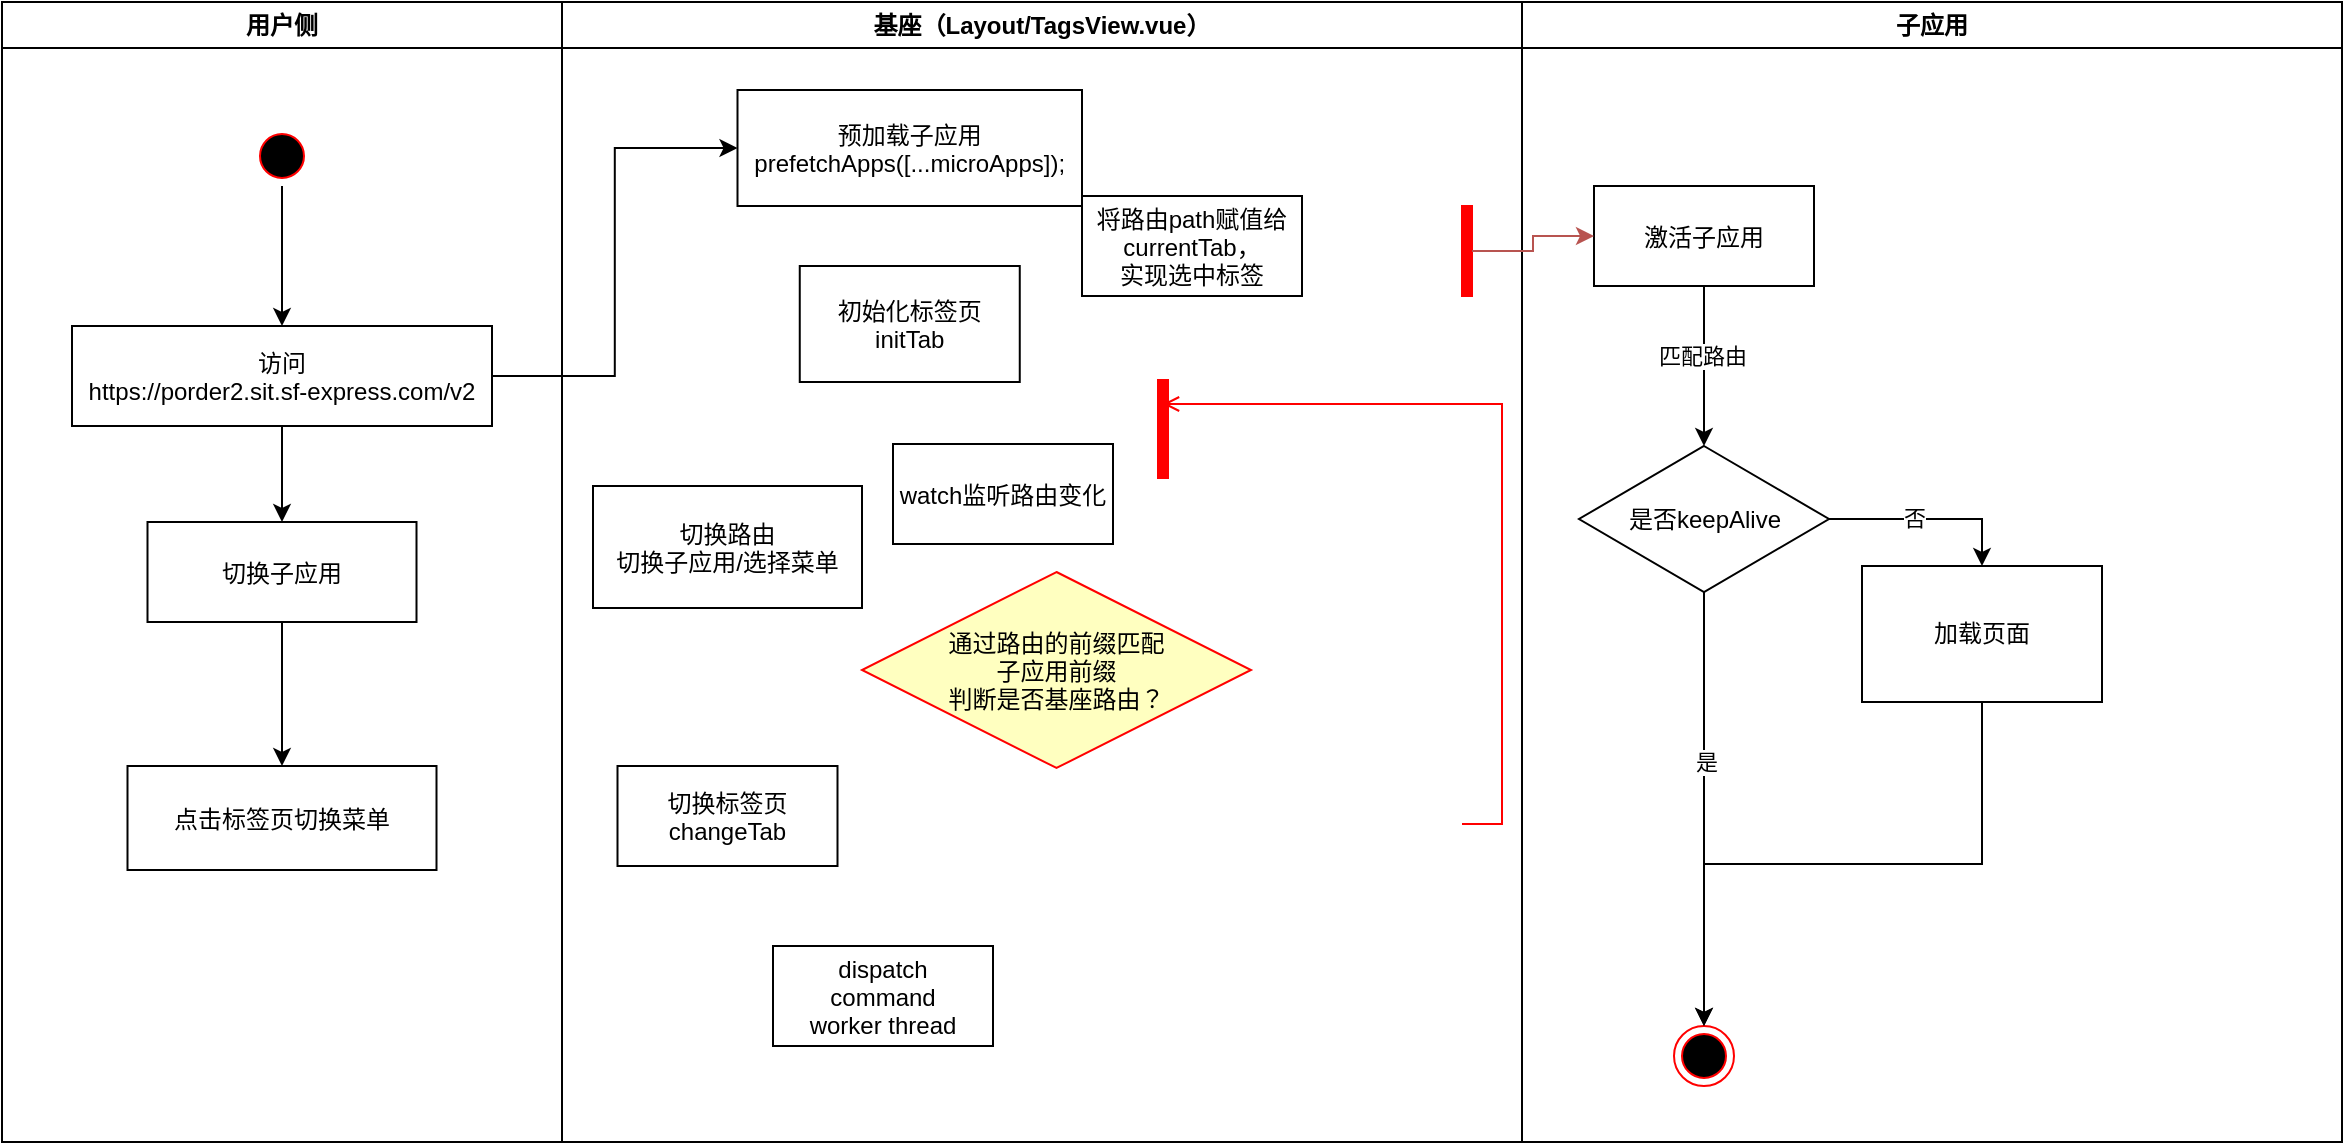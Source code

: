 <mxfile version="22.1.16" type="github">
  <diagram name="Page-1" id="e7e014a7-5840-1c2e-5031-d8a46d1fe8dd">
    <mxGraphModel dx="1060" dy="646" grid="1" gridSize="10" guides="1" tooltips="1" connect="1" arrows="1" fold="1" page="1" pageScale="1" pageWidth="1169" pageHeight="826" background="none" math="0" shadow="0">
      <root>
        <mxCell id="0" />
        <mxCell id="1" parent="0" />
        <mxCell id="2" value="用户侧" style="swimlane;whiteSpace=wrap" parent="1" vertex="1">
          <mxGeometry x="50" y="128" width="280" height="570" as="geometry" />
        </mxCell>
        <mxCell id="s6vndLfNrxJ4w4ECm9Xj-50" style="edgeStyle=orthogonalEdgeStyle;rounded=0;orthogonalLoop=1;jettySize=auto;html=1;exitX=0.5;exitY=1;exitDx=0;exitDy=0;entryX=0.5;entryY=0;entryDx=0;entryDy=0;" edge="1" parent="2" source="8" target="s6vndLfNrxJ4w4ECm9Xj-49">
          <mxGeometry relative="1" as="geometry" />
        </mxCell>
        <mxCell id="8" value="访问&#xa;https://porder2.sit.sf-express.com/v2" style="" parent="2" vertex="1">
          <mxGeometry x="35" y="162" width="210" height="50" as="geometry" />
        </mxCell>
        <mxCell id="s6vndLfNrxJ4w4ECm9Xj-43" style="edgeStyle=orthogonalEdgeStyle;rounded=0;orthogonalLoop=1;jettySize=auto;html=1;entryX=0.5;entryY=0;entryDx=0;entryDy=0;" edge="1" parent="2" source="13" target="8">
          <mxGeometry relative="1" as="geometry" />
        </mxCell>
        <mxCell id="13" value="" style="ellipse;shape=startState;fillColor=#000000;strokeColor=#ff0000;" parent="2" vertex="1">
          <mxGeometry x="125" y="62" width="30" height="30" as="geometry" />
        </mxCell>
        <mxCell id="s6vndLfNrxJ4w4ECm9Xj-52" value="" style="edgeStyle=orthogonalEdgeStyle;rounded=0;orthogonalLoop=1;jettySize=auto;html=1;" edge="1" parent="2" source="s6vndLfNrxJ4w4ECm9Xj-49" target="s6vndLfNrxJ4w4ECm9Xj-51">
          <mxGeometry relative="1" as="geometry" />
        </mxCell>
        <mxCell id="s6vndLfNrxJ4w4ECm9Xj-49" value="切换子应用" style="" vertex="1" parent="2">
          <mxGeometry x="72.75" y="260" width="134.5" height="50" as="geometry" />
        </mxCell>
        <mxCell id="s6vndLfNrxJ4w4ECm9Xj-51" value="点击标签页切换菜单" style="" vertex="1" parent="2">
          <mxGeometry x="62.75" y="382" width="154.5" height="52" as="geometry" />
        </mxCell>
        <mxCell id="3" value="基座（Layout/TagsView.vue）" style="swimlane;whiteSpace=wrap" parent="1" vertex="1">
          <mxGeometry x="330" y="128" width="480" height="570" as="geometry" />
        </mxCell>
        <mxCell id="15" value="切换路由&#xa;切换子应用/选择菜单" style="" parent="3" vertex="1">
          <mxGeometry x="15.5" y="242" width="134.5" height="61" as="geometry" />
        </mxCell>
        <mxCell id="16" value="watch监听路由变化" style="" parent="3" vertex="1">
          <mxGeometry x="165.5" y="221" width="110" height="50" as="geometry" />
        </mxCell>
        <mxCell id="18" value="初始化标签页&#xa;initTab" style="" parent="3" vertex="1">
          <mxGeometry x="118.88" y="132" width="110" height="58" as="geometry" />
        </mxCell>
        <mxCell id="21" value="通过路由的前缀匹配&#xa;子应用前缀&#xa;判断是否基座路由？" style="rhombus;fillColor=#ffffc0;strokeColor=#ff0000;" parent="3" vertex="1">
          <mxGeometry x="150" y="285" width="194.5" height="98" as="geometry" />
        </mxCell>
        <mxCell id="25" value="" style="shape=line;strokeWidth=6;strokeColor=#ff0000;rotation=90" parent="3" vertex="1">
          <mxGeometry x="275.5" y="206" width="50" height="15" as="geometry" />
        </mxCell>
        <mxCell id="30" value="dispatch&#xa;command&#xa;worker thread" style="" parent="3" vertex="1">
          <mxGeometry x="105.5" y="472" width="110" height="50" as="geometry" />
        </mxCell>
        <mxCell id="34" value="" style="whiteSpace=wrap;strokeColor=#FF0000;fillColor=#FF0000" parent="3" vertex="1">
          <mxGeometry x="450" y="102" width="5" height="45" as="geometry" />
        </mxCell>
        <mxCell id="s6vndLfNrxJ4w4ECm9Xj-53" value="将路由path赋值给&#xa;currentTab，&#xa;实现选中标签" style="" vertex="1" parent="3">
          <mxGeometry x="260" y="97" width="110" height="50" as="geometry" />
        </mxCell>
        <mxCell id="s6vndLfNrxJ4w4ECm9Xj-55" value="切换标签页&#xa;changeTab" style="" vertex="1" parent="3">
          <mxGeometry x="27.75" y="382" width="110" height="50" as="geometry" />
        </mxCell>
        <mxCell id="s6vndLfNrxJ4w4ECm9Xj-74" value="预加载子应用&#xa;prefetchApps([...microApps]);" style="" vertex="1" parent="3">
          <mxGeometry x="87.75" y="44" width="172.25" height="58" as="geometry" />
        </mxCell>
        <mxCell id="4" value="子应用" style="swimlane;whiteSpace=wrap" parent="1" vertex="1">
          <mxGeometry x="810" y="128" width="410" height="570" as="geometry" />
        </mxCell>
        <mxCell id="s6vndLfNrxJ4w4ECm9Xj-60" value="" style="edgeStyle=orthogonalEdgeStyle;rounded=0;orthogonalLoop=1;jettySize=auto;html=1;" edge="1" parent="4" source="33" target="s6vndLfNrxJ4w4ECm9Xj-59">
          <mxGeometry relative="1" as="geometry" />
        </mxCell>
        <mxCell id="s6vndLfNrxJ4w4ECm9Xj-69" value="匹配路由" style="edgeLabel;html=1;align=center;verticalAlign=middle;resizable=0;points=[];" vertex="1" connectable="0" parent="s6vndLfNrxJ4w4ECm9Xj-60">
          <mxGeometry x="-0.136" y="-1" relative="1" as="geometry">
            <mxPoint as="offset" />
          </mxGeometry>
        </mxCell>
        <mxCell id="33" value="激活子应用" style="" parent="4" vertex="1">
          <mxGeometry x="36" y="92" width="110" height="50" as="geometry" />
        </mxCell>
        <mxCell id="35" value="" style="edgeStyle=elbowEdgeStyle;elbow=horizontal;strokeColor=#FF0000;endArrow=open;endFill=1;rounded=0;entryX=0.25;entryY=0.5;entryPerimeter=0" parent="4" target="25" edge="1">
          <mxGeometry width="100" height="100" relative="1" as="geometry">
            <mxPoint x="-30" y="411" as="sourcePoint" />
            <mxPoint x="-120" y="121" as="targetPoint" />
            <Array as="points">
              <mxPoint x="-10" y="136" />
            </Array>
          </mxGeometry>
        </mxCell>
        <mxCell id="38" value="" style="ellipse;shape=endState;fillColor=#000000;strokeColor=#ff0000" parent="4" vertex="1">
          <mxGeometry x="76" y="512" width="30" height="30" as="geometry" />
        </mxCell>
        <mxCell id="s6vndLfNrxJ4w4ECm9Xj-62" value="" style="edgeStyle=orthogonalEdgeStyle;rounded=0;orthogonalLoop=1;jettySize=auto;html=1;entryX=0.5;entryY=0;entryDx=0;entryDy=0;" edge="1" parent="4" source="s6vndLfNrxJ4w4ECm9Xj-59" target="38">
          <mxGeometry relative="1" as="geometry">
            <mxPoint x="91" y="392" as="targetPoint" />
          </mxGeometry>
        </mxCell>
        <mxCell id="s6vndLfNrxJ4w4ECm9Xj-63" value="是" style="edgeLabel;html=1;align=center;verticalAlign=middle;resizable=0;points=[];" vertex="1" connectable="0" parent="s6vndLfNrxJ4w4ECm9Xj-62">
          <mxGeometry x="-0.219" y="1" relative="1" as="geometry">
            <mxPoint as="offset" />
          </mxGeometry>
        </mxCell>
        <mxCell id="s6vndLfNrxJ4w4ECm9Xj-66" value="" style="edgeStyle=orthogonalEdgeStyle;rounded=0;orthogonalLoop=1;jettySize=auto;html=1;entryX=0.5;entryY=0;entryDx=0;entryDy=0;" edge="1" parent="4" source="s6vndLfNrxJ4w4ECm9Xj-59" target="s6vndLfNrxJ4w4ECm9Xj-65">
          <mxGeometry relative="1" as="geometry">
            <mxPoint x="190" y="282" as="targetPoint" />
          </mxGeometry>
        </mxCell>
        <mxCell id="s6vndLfNrxJ4w4ECm9Xj-67" value="否" style="edgeLabel;html=1;align=center;verticalAlign=middle;resizable=0;points=[];" vertex="1" connectable="0" parent="s6vndLfNrxJ4w4ECm9Xj-66">
          <mxGeometry x="-0.158" y="1" relative="1" as="geometry">
            <mxPoint as="offset" />
          </mxGeometry>
        </mxCell>
        <mxCell id="s6vndLfNrxJ4w4ECm9Xj-59" value="是否keepAlive" style="rhombus;whiteSpace=wrap;html=1;" vertex="1" parent="4">
          <mxGeometry x="28.5" y="222" width="125" height="73" as="geometry" />
        </mxCell>
        <mxCell id="s6vndLfNrxJ4w4ECm9Xj-71" style="edgeStyle=orthogonalEdgeStyle;rounded=0;orthogonalLoop=1;jettySize=auto;html=1;exitX=0.5;exitY=1;exitDx=0;exitDy=0;entryX=0.5;entryY=0;entryDx=0;entryDy=0;" edge="1" parent="4" source="s6vndLfNrxJ4w4ECm9Xj-65" target="38">
          <mxGeometry relative="1" as="geometry">
            <mxPoint x="90" y="472" as="targetPoint" />
          </mxGeometry>
        </mxCell>
        <mxCell id="s6vndLfNrxJ4w4ECm9Xj-65" value="加载页面" style="whiteSpace=wrap;html=1;" vertex="1" parent="4">
          <mxGeometry x="170" y="282" width="120" height="68" as="geometry" />
        </mxCell>
        <mxCell id="s6vndLfNrxJ4w4ECm9Xj-73" style="edgeStyle=orthogonalEdgeStyle;rounded=0;orthogonalLoop=1;jettySize=auto;html=1;entryX=0;entryY=0.5;entryDx=0;entryDy=0;exitX=1;exitY=0.5;exitDx=0;exitDy=0;fillColor=#f8cecc;strokeColor=#b85450;" edge="1" parent="1" source="34" target="33">
          <mxGeometry relative="1" as="geometry">
            <mxPoint x="790" y="250" as="sourcePoint" />
          </mxGeometry>
        </mxCell>
        <mxCell id="s6vndLfNrxJ4w4ECm9Xj-76" style="edgeStyle=orthogonalEdgeStyle;rounded=0;orthogonalLoop=1;jettySize=auto;html=1;exitX=1;exitY=0.5;exitDx=0;exitDy=0;entryX=0;entryY=0.5;entryDx=0;entryDy=0;" edge="1" parent="1" source="8" target="s6vndLfNrxJ4w4ECm9Xj-74">
          <mxGeometry relative="1" as="geometry" />
        </mxCell>
      </root>
    </mxGraphModel>
  </diagram>
</mxfile>

